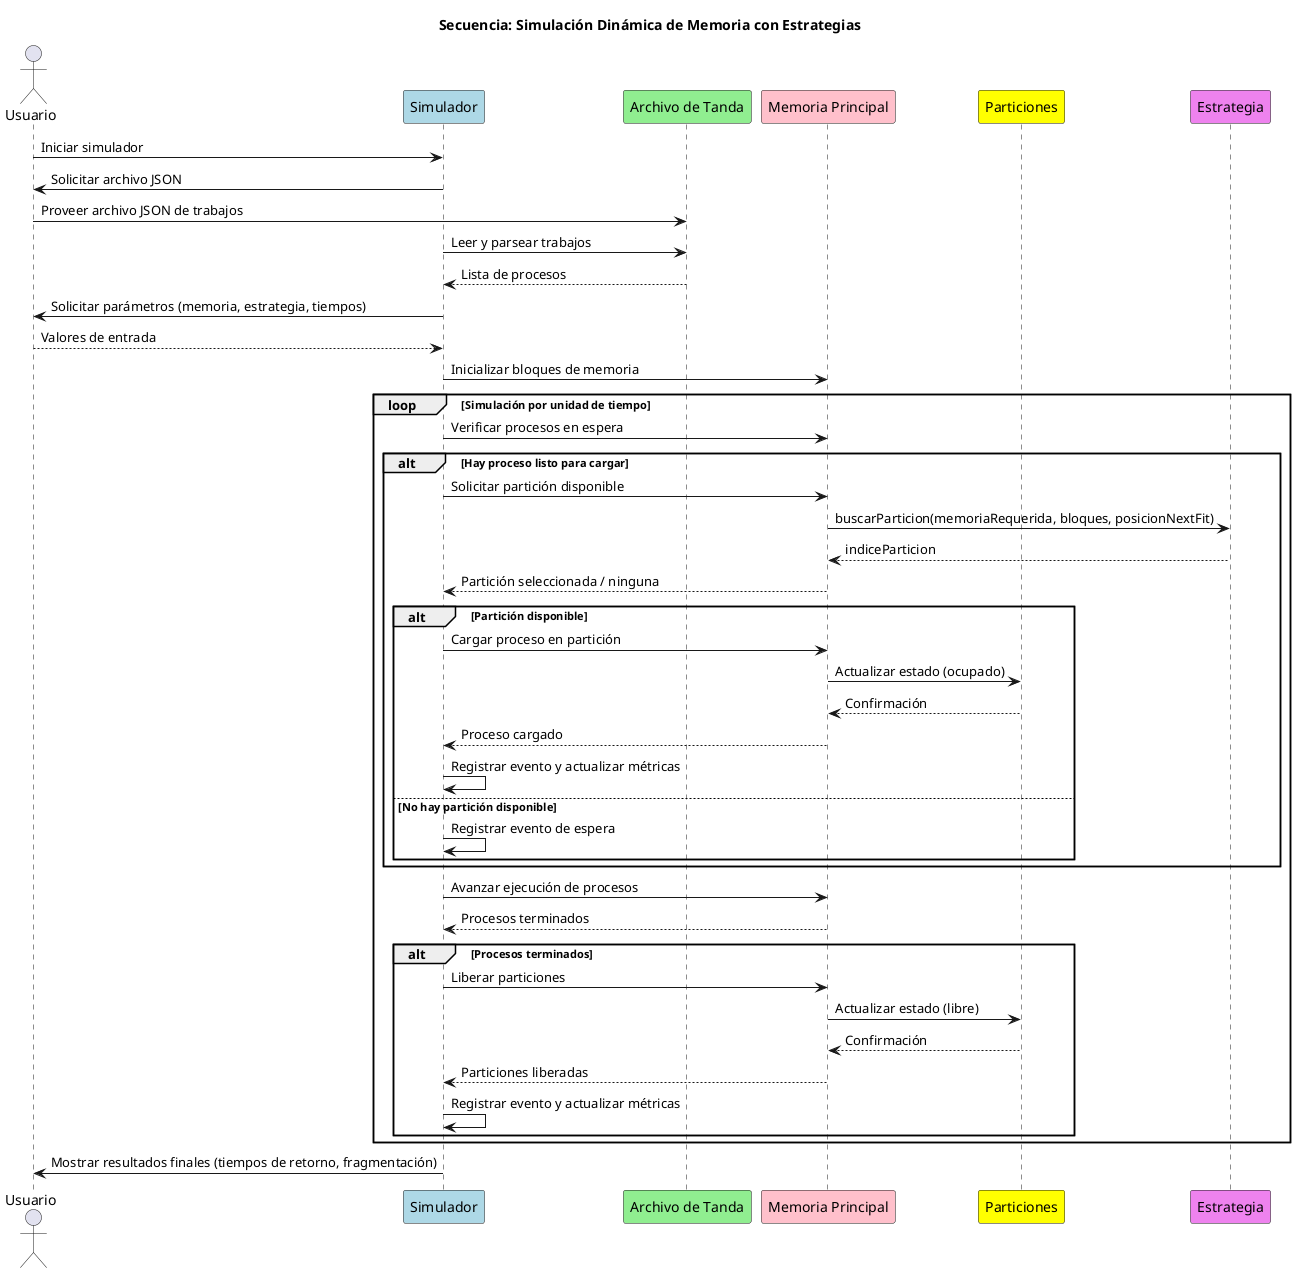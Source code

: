 @startuml DiagramaSecuenciaActualizado
title Secuencia: Simulación Dinámica de Memoria con Estrategias

actor Usuario 
participant "Simulador" as Sim #lightblue
participant "Archivo de Tanda" as Archivo #lightgreen
participant "Memoria Principal" as Memoria #pink
participant "Particiones" as Particion #yellow
participant "Estrategia" as Estrategia #violet

Usuario -> Sim: Iniciar simulador
Sim -> Usuario: Solicitar archivo JSON
Usuario -> Archivo: Proveer archivo JSON de trabajos
Sim -> Archivo: Leer y parsear trabajos
Archivo --> Sim: Lista de procesos

Sim -> Usuario: Solicitar parámetros (memoria, estrategia, tiempos)
Usuario --> Sim: Valores de entrada
Sim -> Memoria: Inicializar bloques de memoria

loop Simulación por unidad de tiempo
    Sim -> Memoria: Verificar procesos en espera
    alt Hay proceso listo para cargar
        Sim -> Memoria: Solicitar partición disponible
        Memoria -> Estrategia: buscarParticion(memoriaRequerida, bloques, posicionNextFit)
        Estrategia --> Memoria: indiceParticion
        Memoria --> Sim: Partición seleccionada / ninguna

        alt Partición disponible
            Sim -> Memoria: Cargar proceso en partición
            Memoria -> Particion: Actualizar estado (ocupado)
            Particion --> Memoria: Confirmación
            Memoria --> Sim: Proceso cargado
            Sim -> Sim: Registrar evento y actualizar métricas
        else No hay partición disponible
            Sim -> Sim: Registrar evento de espera
        end
    end

    Sim -> Memoria: Avanzar ejecución de procesos
    Memoria --> Sim: Procesos terminados

    alt Procesos terminados
        Sim -> Memoria: Liberar particiones
        Memoria -> Particion: Actualizar estado (libre)
        Particion --> Memoria: Confirmación
        Memoria --> Sim: Particiones liberadas
        Sim -> Sim: Registrar evento y actualizar métricas
    end
end

Sim -> Usuario: Mostrar resultados finales (tiempos de retorno, fragmentación)
@enduml
